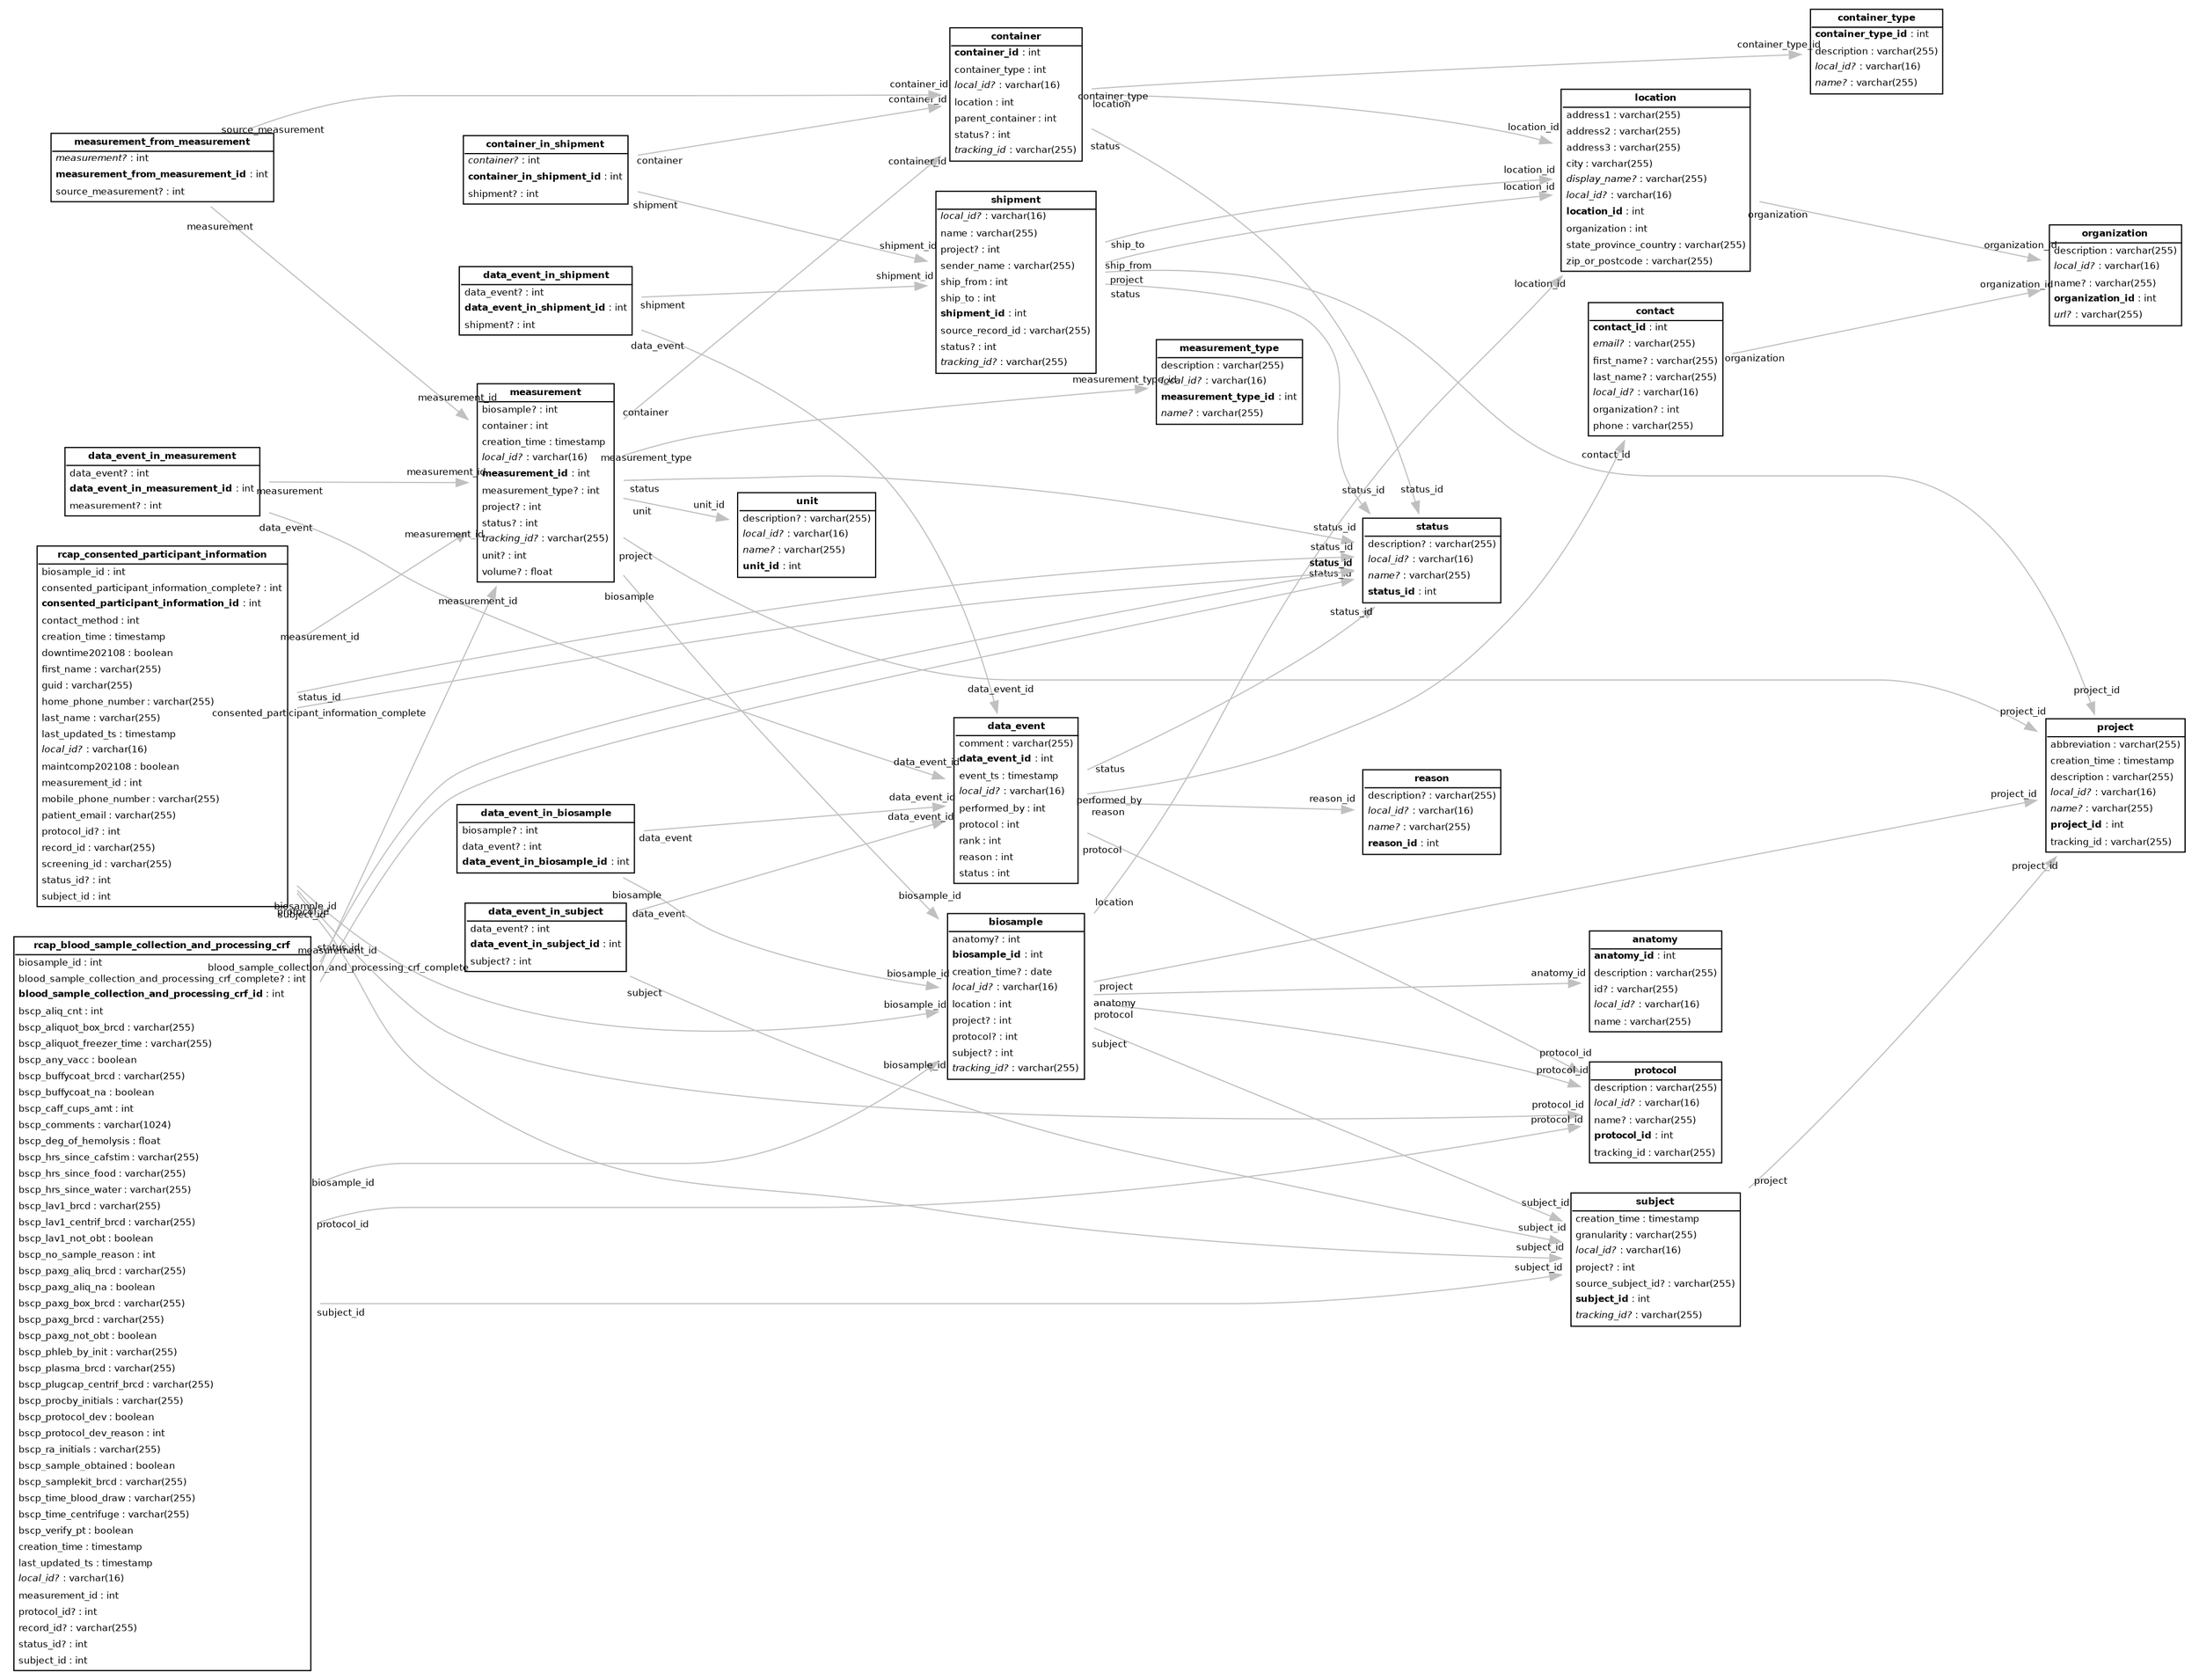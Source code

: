 digraph G {
node [fontname="Bitstream Vera Sans", fontsize=8, shape=none];
edge [color=grey, fontname="Bitstream Vera Sans", fontsize=8, labeldistance=2];
graph [rankdir=LR];
unit [label=<<TABLE BORDER="1" CELLBORDER="0" CELLSPACING="1">
	        <TR><TD><B>unit</B></TD></TR><HR></HR>
	        <TR><TD align="left">description? : varchar(255)</TD></TR>
	<TR><TD align="left"><I>local_id?</I> : varchar(16)</TD></TR>
	<TR><TD align="left"><I>name?</I> : varchar(255)</TD></TR>
	<TR><TD align="left"><B>unit_id</B> : int</TD></TR>
	        </TABLE>>];
status [label=<<TABLE BORDER="1" CELLBORDER="0" CELLSPACING="1">
	        <TR><TD><B>status</B></TD></TR><HR></HR>
	        <TR><TD align="left">description? : varchar(255)</TD></TR>
	<TR><TD align="left"><I>local_id?</I> : varchar(16)</TD></TR>
	<TR><TD align="left"><I>name?</I> : varchar(255)</TD></TR>
	<TR><TD align="left"><B>status_id</B> : int</TD></TR>
	        </TABLE>>];
reason [label=<<TABLE BORDER="1" CELLBORDER="0" CELLSPACING="1">
	        <TR><TD><B>reason</B></TD></TR><HR></HR>
	        <TR><TD align="left">description? : varchar(255)</TD></TR>
	<TR><TD align="left"><I>local_id?</I> : varchar(16)</TD></TR>
	<TR><TD align="left"><I>name?</I> : varchar(255)</TD></TR>
	<TR><TD align="left"><B>reason_id</B> : int</TD></TR>
	        </TABLE>>];
protocol [label=<<TABLE BORDER="1" CELLBORDER="0" CELLSPACING="1">
	        <TR><TD><B>protocol</B></TD></TR><HR></HR>
	        <TR><TD align="left">description : varchar(255)</TD></TR>
	<TR><TD align="left"><I>local_id?</I> : varchar(16)</TD></TR>
	<TR><TD align="left">name? : varchar(255)</TD></TR>
	<TR><TD align="left"><B>protocol_id</B> : int</TD></TR>
	<TR><TD align="left">tracking_id : varchar(255)</TD></TR>
	        </TABLE>>];
project [label=<<TABLE BORDER="1" CELLBORDER="0" CELLSPACING="1">
	        <TR><TD><B>project</B></TD></TR><HR></HR>
	        <TR><TD align="left">abbreviation : varchar(255)</TD></TR>
	<TR><TD align="left">creation_time : timestamp</TD></TR>
	<TR><TD align="left">description : varchar(255)</TD></TR>
	<TR><TD align="left"><I>local_id?</I> : varchar(16)</TD></TR>
	<TR><TD align="left"><I>name?</I> : varchar(255)</TD></TR>
	<TR><TD align="left"><B>project_id</B> : int</TD></TR>
	<TR><TD align="left">tracking_id : varchar(255)</TD></TR>
	        </TABLE>>];
organization [label=<<TABLE BORDER="1" CELLBORDER="0" CELLSPACING="1">
	        <TR><TD><B>organization</B></TD></TR><HR></HR>
	        <TR><TD align="left">description : varchar(255)</TD></TR>
	<TR><TD align="left"><I>local_id?</I> : varchar(16)</TD></TR>
	<TR><TD align="left">name? : varchar(255)</TD></TR>
	<TR><TD align="left"><B>organization_id</B> : int</TD></TR>
	<TR><TD align="left"><I>url?</I> : varchar(255)</TD></TR>
	        </TABLE>>];
measurement_type [label=<<TABLE BORDER="1" CELLBORDER="0" CELLSPACING="1">
	        <TR><TD><B>measurement_type</B></TD></TR><HR></HR>
	        <TR><TD align="left">description : varchar(255)</TD></TR>
	<TR><TD align="left"><I>local_id?</I> : varchar(16)</TD></TR>
	<TR><TD align="left"><B>measurement_type_id</B> : int</TD></TR>
	<TR><TD align="left"><I>name?</I> : varchar(255)</TD></TR>
	        </TABLE>>];
location [label=<<TABLE BORDER="1" CELLBORDER="0" CELLSPACING="1">
	        <TR><TD><B>location</B></TD></TR><HR></HR>
	        <TR><TD align="left">address1 : varchar(255)</TD></TR>
	<TR><TD align="left">address2 : varchar(255)</TD></TR>
	<TR><TD align="left">address3 : varchar(255)</TD></TR>
	<TR><TD align="left">city : varchar(255)</TD></TR>
	<TR><TD align="left"><I>display_name?</I> : varchar(255)</TD></TR>
	<TR><TD align="left"><I>local_id?</I> : varchar(16)</TD></TR>
	<TR><TD align="left"><B>location_id</B> : int</TD></TR>
	<TR><TD align="left">organization : int</TD></TR>
	<TR><TD align="left">state_province_country : varchar(255)</TD></TR>
	<TR><TD align="left">zip_or_postcode : varchar(255)</TD></TR>
	        </TABLE>>];
container_type [label=<<TABLE BORDER="1" CELLBORDER="0" CELLSPACING="1">
	        <TR><TD><B>container_type</B></TD></TR><HR></HR>
	        <TR><TD align="left"><B>container_type_id</B> : int</TD></TR>
	<TR><TD align="left">description : varchar(255)</TD></TR>
	<TR><TD align="left"><I>local_id?</I> : varchar(16)</TD></TR>
	<TR><TD align="left"><I>name?</I> : varchar(255)</TD></TR>
	        </TABLE>>];
container [label=<<TABLE BORDER="1" CELLBORDER="0" CELLSPACING="1">
	        <TR><TD><B>container</B></TD></TR><HR></HR>
	        <TR><TD align="left"><B>container_id</B> : int</TD></TR>
	<TR><TD align="left">container_type : int</TD></TR>
	<TR><TD align="left"><I>local_id?</I> : varchar(16)</TD></TR>
	<TR><TD align="left">location : int</TD></TR>
	<TR><TD align="left">parent_container : int</TD></TR>
	<TR><TD align="left">status? : int</TD></TR>
	<TR><TD align="left"><I>tracking_id</I> : varchar(255)</TD></TR>
	        </TABLE>>];
contact [label=<<TABLE BORDER="1" CELLBORDER="0" CELLSPACING="1">
	        <TR><TD><B>contact</B></TD></TR><HR></HR>
	        <TR><TD align="left"><B>contact_id</B> : int</TD></TR>
	<TR><TD align="left"><I>email?</I> : varchar(255)</TD></TR>
	<TR><TD align="left">first_name? : varchar(255)</TD></TR>
	<TR><TD align="left">last_name? : varchar(255)</TD></TR>
	<TR><TD align="left"><I>local_id?</I> : varchar(16)</TD></TR>
	<TR><TD align="left">organization? : int</TD></TR>
	<TR><TD align="left">phone : varchar(255)</TD></TR>
	        </TABLE>>];
anatomy [label=<<TABLE BORDER="1" CELLBORDER="0" CELLSPACING="1">
	        <TR><TD><B>anatomy</B></TD></TR><HR></HR>
	        <TR><TD align="left"><B>anatomy_id</B> : int</TD></TR>
	<TR><TD align="left">description : varchar(255)</TD></TR>
	<TR><TD align="left">id? : varchar(255)</TD></TR>
	<TR><TD align="left"><I>local_id?</I> : varchar(16)</TD></TR>
	<TR><TD align="left">name : varchar(255)</TD></TR>
	        </TABLE>>];
subject [label=<<TABLE BORDER="1" CELLBORDER="0" CELLSPACING="1">
	        <TR><TD><B>subject</B></TD></TR><HR></HR>
	        <TR><TD align="left">creation_time : timestamp</TD></TR>
	<TR><TD align="left">granularity : varchar(255)</TD></TR>
	<TR><TD align="left"><I>local_id?</I> : varchar(16)</TD></TR>
	<TR><TD align="left">project? : int</TD></TR>
	<TR><TD align="left">source_subject_id? : varchar(255)</TD></TR>
	<TR><TD align="left"><B>subject_id</B> : int</TD></TR>
	<TR><TD align="left"><I>tracking_id?</I> : varchar(255)</TD></TR>
	        </TABLE>>];
shipment [label=<<TABLE BORDER="1" CELLBORDER="0" CELLSPACING="1">
	        <TR><TD><B>shipment</B></TD></TR><HR></HR>
	        <TR><TD align="left"><I>local_id?</I> : varchar(16)</TD></TR>
	<TR><TD align="left">name : varchar(255)</TD></TR>
	<TR><TD align="left">project? : int</TD></TR>
	<TR><TD align="left">sender_name : varchar(255)</TD></TR>
	<TR><TD align="left">ship_from : int</TD></TR>
	<TR><TD align="left">ship_to : int</TD></TR>
	<TR><TD align="left"><B>shipment_id</B> : int</TD></TR>
	<TR><TD align="left">source_record_id : varchar(255)</TD></TR>
	<TR><TD align="left">status? : int</TD></TR>
	<TR><TD align="left"><I>tracking_id?</I> : varchar(255)</TD></TR>
	        </TABLE>>];
data_event [label=<<TABLE BORDER="1" CELLBORDER="0" CELLSPACING="1">
	        <TR><TD><B>data_event</B></TD></TR><HR></HR>
	        <TR><TD align="left">comment : varchar(255)</TD></TR>
	<TR><TD align="left"><B>data_event_id</B> : int</TD></TR>
	<TR><TD align="left">event_ts : timestamp</TD></TR>
	<TR><TD align="left"><I>local_id?</I> : varchar(16)</TD></TR>
	<TR><TD align="left">performed_by : int</TD></TR>
	<TR><TD align="left">protocol : int</TD></TR>
	<TR><TD align="left">rank : int</TD></TR>
	<TR><TD align="left">reason : int</TD></TR>
	<TR><TD align="left">status : int</TD></TR>
	        </TABLE>>];
container_in_shipment [label=<<TABLE BORDER="1" CELLBORDER="0" CELLSPACING="1">
	        <TR><TD><B>container_in_shipment</B></TD></TR><HR></HR>
	        <TR><TD align="left"><I>container?</I> : int</TD></TR>
	<TR><TD align="left"><B>container_in_shipment_id</B> : int</TD></TR>
	<TR><TD align="left">shipment? : int</TD></TR>
	        </TABLE>>];
biosample [label=<<TABLE BORDER="1" CELLBORDER="0" CELLSPACING="1">
	        <TR><TD><B>biosample</B></TD></TR><HR></HR>
	        <TR><TD align="left">anatomy? : int</TD></TR>
	<TR><TD align="left"><B>biosample_id</B> : int</TD></TR>
	<TR><TD align="left">creation_time? : date</TD></TR>
	<TR><TD align="left"><I>local_id?</I> : varchar(16)</TD></TR>
	<TR><TD align="left">location : int</TD></TR>
	<TR><TD align="left">project? : int</TD></TR>
	<TR><TD align="left">protocol? : int</TD></TR>
	<TR><TD align="left">subject? : int</TD></TR>
	<TR><TD align="left"><I>tracking_id?</I> : varchar(255)</TD></TR>
	        </TABLE>>];
measurement [label=<<TABLE BORDER="1" CELLBORDER="0" CELLSPACING="1">
	        <TR><TD><B>measurement</B></TD></TR><HR></HR>
	        <TR><TD align="left">biosample? : int</TD></TR>
	<TR><TD align="left">container : int</TD></TR>
	<TR><TD align="left">creation_time : timestamp</TD></TR>
	<TR><TD align="left"><I>local_id?</I> : varchar(16)</TD></TR>
	<TR><TD align="left"><B>measurement_id</B> : int</TD></TR>
	<TR><TD align="left">measurement_type? : int</TD></TR>
	<TR><TD align="left">project? : int</TD></TR>
	<TR><TD align="left">status? : int</TD></TR>
	<TR><TD align="left"><I>tracking_id?</I> : varchar(255)</TD></TR>
	<TR><TD align="left">unit? : int</TD></TR>
	<TR><TD align="left">volume? : float</TD></TR>
	        </TABLE>>];
data_event_in_subject [label=<<TABLE BORDER="1" CELLBORDER="0" CELLSPACING="1">
	        <TR><TD><B>data_event_in_subject</B></TD></TR><HR></HR>
	        <TR><TD align="left">data_event? : int</TD></TR>
	<TR><TD align="left"><B>data_event_in_subject_id</B> : int</TD></TR>
	<TR><TD align="left">subject? : int</TD></TR>
	        </TABLE>>];
data_event_in_shipment [label=<<TABLE BORDER="1" CELLBORDER="0" CELLSPACING="1">
	        <TR><TD><B>data_event_in_shipment</B></TD></TR><HR></HR>
	        <TR><TD align="left">data_event? : int</TD></TR>
	<TR><TD align="left"><B>data_event_in_shipment_id</B> : int</TD></TR>
	<TR><TD align="left">shipment? : int</TD></TR>
	        </TABLE>>];
data_event_in_measurement [label=<<TABLE BORDER="1" CELLBORDER="0" CELLSPACING="1">
	        <TR><TD><B>data_event_in_measurement</B></TD></TR><HR></HR>
	        <TR><TD align="left">data_event? : int</TD></TR>
	<TR><TD align="left"><B>data_event_in_measurement_id</B> : int</TD></TR>
	<TR><TD align="left">measurement? : int</TD></TR>
	        </TABLE>>];
data_event_in_biosample [label=<<TABLE BORDER="1" CELLBORDER="0" CELLSPACING="1">
	        <TR><TD><B>data_event_in_biosample</B></TD></TR><HR></HR>
	        <TR><TD align="left">biosample? : int</TD></TR>
	<TR><TD align="left">data_event? : int</TD></TR>
	<TR><TD align="left"><B>data_event_in_biosample_id</B> : int</TD></TR>
	        </TABLE>>];
rcap_consented_participant_information [label=<<TABLE BORDER="1" CELLBORDER="0" CELLSPACING="1">
	        <TR><TD><B>rcap_consented_participant_information</B></TD></TR><HR></HR>
	        <TR><TD align="left">biosample_id : int</TD></TR>
	<TR><TD align="left">consented_participant_information_complete? : int</TD></TR>
	<TR><TD align="left"><B>consented_participant_information_id</B> : int</TD></TR>
	<TR><TD align="left">contact_method : int</TD></TR>
	<TR><TD align="left">creation_time : timestamp</TD></TR>
	<TR><TD align="left">downtime202108 : boolean</TD></TR>
	<TR><TD align="left">first_name : varchar(255)</TD></TR>
	<TR><TD align="left">guid : varchar(255)</TD></TR>
	<TR><TD align="left">home_phone_number : varchar(255)</TD></TR>
	<TR><TD align="left">last_name : varchar(255)</TD></TR>
	<TR><TD align="left">last_updated_ts : timestamp</TD></TR>
	<TR><TD align="left"><I>local_id?</I> : varchar(16)</TD></TR>
	<TR><TD align="left">maintcomp202108 : boolean</TD></TR>
	<TR><TD align="left">measurement_id : int</TD></TR>
	<TR><TD align="left">mobile_phone_number : varchar(255)</TD></TR>
	<TR><TD align="left">patient_email : varchar(255)</TD></TR>
	<TR><TD align="left">protocol_id? : int</TD></TR>
	<TR><TD align="left">record_id : varchar(255)</TD></TR>
	<TR><TD align="left">screening_id : varchar(255)</TD></TR>
	<TR><TD align="left">status_id? : int</TD></TR>
	<TR><TD align="left">subject_id : int</TD></TR>
	        </TABLE>>];
rcap_blood_sample_collection_and_processing_crf [label=<<TABLE BORDER="1" CELLBORDER="0" CELLSPACING="1">
	        <TR><TD><B>rcap_blood_sample_collection_and_processing_crf</B></TD></TR><HR></HR>
	        <TR><TD align="left">biosample_id : int</TD></TR>
	<TR><TD align="left">blood_sample_collection_and_processing_crf_complete? : int</TD></TR>
	<TR><TD align="left"><B>blood_sample_collection_and_processing_crf_id</B> : int</TD></TR>
	<TR><TD align="left">bscp_aliq_cnt : int</TD></TR>
	<TR><TD align="left">bscp_aliquot_box_brcd : varchar(255)</TD></TR>
	<TR><TD align="left">bscp_aliquot_freezer_time : varchar(255)</TD></TR>
	<TR><TD align="left">bscp_any_vacc : boolean</TD></TR>
	<TR><TD align="left">bscp_buffycoat_brcd : varchar(255)</TD></TR>
	<TR><TD align="left">bscp_buffycoat_na : boolean</TD></TR>
	<TR><TD align="left">bscp_caff_cups_amt : int</TD></TR>
	<TR><TD align="left">bscp_comments : varchar(1024)</TD></TR>
	<TR><TD align="left">bscp_deg_of_hemolysis : float</TD></TR>
	<TR><TD align="left">bscp_hrs_since_cafstim : varchar(255)</TD></TR>
	<TR><TD align="left">bscp_hrs_since_food : varchar(255)</TD></TR>
	<TR><TD align="left">bscp_hrs_since_water : varchar(255)</TD></TR>
	<TR><TD align="left">bscp_lav1_brcd : varchar(255)</TD></TR>
	<TR><TD align="left">bscp_lav1_centrif_brcd : varchar(255)</TD></TR>
	<TR><TD align="left">bscp_lav1_not_obt : boolean</TD></TR>
	<TR><TD align="left">bscp_no_sample_reason : int</TD></TR>
	<TR><TD align="left">bscp_paxg_aliq_brcd : varchar(255)</TD></TR>
	<TR><TD align="left">bscp_paxg_aliq_na : boolean</TD></TR>
	<TR><TD align="left">bscp_paxg_box_brcd : varchar(255)</TD></TR>
	<TR><TD align="left">bscp_paxg_brcd : varchar(255)</TD></TR>
	<TR><TD align="left">bscp_paxg_not_obt : boolean</TD></TR>
	<TR><TD align="left">bscp_phleb_by_init : varchar(255)</TD></TR>
	<TR><TD align="left">bscp_plasma_brcd : varchar(255)</TD></TR>
	<TR><TD align="left">bscp_plugcap_centrif_brcd : varchar(255)</TD></TR>
	<TR><TD align="left">bscp_procby_initials : varchar(255)</TD></TR>
	<TR><TD align="left">bscp_protocol_dev : boolean</TD></TR>
	<TR><TD align="left">bscp_protocol_dev_reason : int</TD></TR>
	<TR><TD align="left">bscp_ra_initials : varchar(255)</TD></TR>
	<TR><TD align="left">bscp_sample_obtained : boolean</TD></TR>
	<TR><TD align="left">bscp_samplekit_brcd : varchar(255)</TD></TR>
	<TR><TD align="left">bscp_time_blood_draw : varchar(255)</TD></TR>
	<TR><TD align="left">bscp_time_centrifuge : varchar(255)</TD></TR>
	<TR><TD align="left">bscp_verify_pt : boolean</TD></TR>
	<TR><TD align="left">creation_time : timestamp</TD></TR>
	<TR><TD align="left">last_updated_ts : timestamp</TD></TR>
	<TR><TD align="left"><I>local_id?</I> : varchar(16)</TD></TR>
	<TR><TD align="left">measurement_id : int</TD></TR>
	<TR><TD align="left">protocol_id? : int</TD></TR>
	<TR><TD align="left">record_id? : varchar(255)</TD></TR>
	<TR><TD align="left">status_id? : int</TD></TR>
	<TR><TD align="left">subject_id : int</TD></TR>
	        </TABLE>>];
measurement_from_measurement [label=<<TABLE BORDER="1" CELLBORDER="0" CELLSPACING="1">
	        <TR><TD><B>measurement_from_measurement</B></TD></TR><HR></HR>
	        <TR><TD align="left"><I>measurement?</I> : int</TD></TR>
	<TR><TD align="left"><B>measurement_from_measurement_id</B> : int</TD></TR>
	<TR><TD align="left">source_measurement? : int</TD></TR>
	        </TABLE>>];
location -> organization  [headlabel=organization_id, minlen=3, taillabel=organization, xlabel="                                                      "];
container -> container_type  [headlabel=container_type_id, minlen=4, taillabel=container_type, xlabel="                                                              "];
container -> location  [headlabel=location_id, minlen=3, taillabel=location, xlabel="                                      "];
container -> status  [headlabel=status_id, minlen=2, taillabel=status, xlabel="                              "];
contact -> organization  [headlabel=organization_id, minlen=3, taillabel=organization, xlabel="                                                      "];
subject -> project  [headlabel=project_id, minlen=3, taillabel=project, xlabel="                                  "];
shipment -> project  [headlabel=project_id, minlen=3, taillabel=project, xlabel="                                  "];
shipment -> location  [headlabel=location_id, minlen=3, taillabel=ship_from, xlabel="                                        "];
shipment -> location  [headlabel=location_id, minlen=3, taillabel=ship_to, xlabel="                                    "];
shipment -> status  [headlabel=status_id, minlen=2, taillabel=status, xlabel="                              "];
data_event -> contact  [headlabel=contact_id, minlen=3, taillabel=performed_by, xlabel="                                            "];
data_event -> protocol  [headlabel=protocol_id, minlen=3, taillabel=protocol, xlabel="                                      "];
data_event -> reason  [headlabel=reason_id, minlen=2, taillabel=reason, xlabel="                              "];
data_event -> status  [headlabel=status_id, minlen=2, taillabel=status, xlabel="                              "];
container_in_shipment -> container  [headlabel=container_id, minlen=3, taillabel=container, xlabel="                                          "];
container_in_shipment -> shipment  [headlabel=shipment_id, minlen=3, taillabel=shipment, xlabel="                                      "];
biosample -> anatomy  [headlabel=anatomy_id, minlen=3, taillabel=anatomy, xlabel="                                  "];
biosample -> location  [headlabel=location_id, minlen=3, taillabel=location, xlabel="                                      "];
biosample -> project  [headlabel=project_id, minlen=3, taillabel=project, xlabel="                                  "];
biosample -> protocol  [headlabel=protocol_id, minlen=3, taillabel=protocol, xlabel="                                      "];
biosample -> subject  [headlabel=subject_id, minlen=3, taillabel=subject, xlabel="                                  "];
measurement -> biosample  [headlabel=biosample_id, minlen=3, taillabel=biosample, xlabel="                                          "];
measurement -> container  [headlabel=container_id, minlen=3, taillabel=container, xlabel="                                          "];
measurement -> measurement_type  [headlabel=measurement_type_id, minlen=4, taillabel=measurement_type, xlabel="                                                                      "];
measurement -> project  [headlabel=project_id, minlen=3, taillabel=project, xlabel="                                  "];
measurement -> status  [headlabel=status_id, minlen=2, taillabel=status, xlabel="                              "];
measurement -> unit  [headlabel=unit_id, minlen=2, taillabel=unit, xlabel="                      "];
data_event_in_subject -> data_event  [headlabel=data_event_id, minlen=3, taillabel=data_event, xlabel="                                              "];
data_event_in_subject -> subject  [headlabel=subject_id, minlen=3, taillabel=subject, xlabel="                                  "];
data_event_in_shipment -> data_event  [headlabel=data_event_id, minlen=3, taillabel=data_event, xlabel="                                              "];
data_event_in_shipment -> shipment  [headlabel=shipment_id, minlen=3, taillabel=shipment, xlabel="                                      "];
data_event_in_measurement -> data_event  [headlabel=data_event_id, minlen=3, taillabel=data_event, xlabel="                                              "];
data_event_in_measurement -> measurement  [headlabel=measurement_id, minlen=3, taillabel=measurement, xlabel="                                                  "];
data_event_in_biosample -> biosample  [headlabel=biosample_id, minlen=3, taillabel=biosample, xlabel="                                          "];
data_event_in_biosample -> data_event  [headlabel=data_event_id, minlen=3, taillabel=data_event, xlabel="                                              "];
rcap_consented_participant_information -> biosample  [headlabel=biosample_id, minlen=3, taillabel=biosample_id, xlabel="                                                "];
rcap_consented_participant_information -> status  [headlabel=status_id, minlen=5, taillabel=consented_participant_information_complete, xlabel="                                                                                                      "];
rcap_consented_participant_information -> measurement  [headlabel=measurement_id, minlen=3, taillabel=measurement_id, xlabel="                                                        "];
rcap_consented_participant_information -> protocol  [headlabel=protocol_id, minlen=3, taillabel=protocol_id, xlabel="                                            "];
rcap_consented_participant_information -> status  [headlabel=status_id, minlen=3, taillabel=status_id, xlabel="                                    "];
rcap_consented_participant_information -> subject  [headlabel=subject_id, minlen=3, taillabel=subject_id, xlabel="                                        "];
rcap_blood_sample_collection_and_processing_crf -> biosample  [headlabel=biosample_id, minlen=3, taillabel=biosample_id, xlabel="                                                "];
rcap_blood_sample_collection_and_processing_crf -> status  [headlabel=status_id, minlen=5, taillabel=blood_sample_collection_and_processing_crf_complete, xlabel="                                                                                                                        "];
rcap_blood_sample_collection_and_processing_crf -> measurement  [headlabel=measurement_id, minlen=3, taillabel=measurement_id, xlabel="                                                        "];
rcap_blood_sample_collection_and_processing_crf -> protocol  [headlabel=protocol_id, minlen=3, taillabel=protocol_id, xlabel="                                            "];
rcap_blood_sample_collection_and_processing_crf -> status  [headlabel=status_id, minlen=3, taillabel=status_id, xlabel="                                    "];
rcap_blood_sample_collection_and_processing_crf -> subject  [headlabel=subject_id, minlen=3, taillabel=subject_id, xlabel="                                        "];
measurement_from_measurement -> measurement  [headlabel=measurement_id, minlen=3, taillabel=measurement, xlabel="                                                  "];
measurement_from_measurement -> container  [headlabel=container_id, minlen=4, taillabel=source_measurement, xlabel="                                                            "];
}
